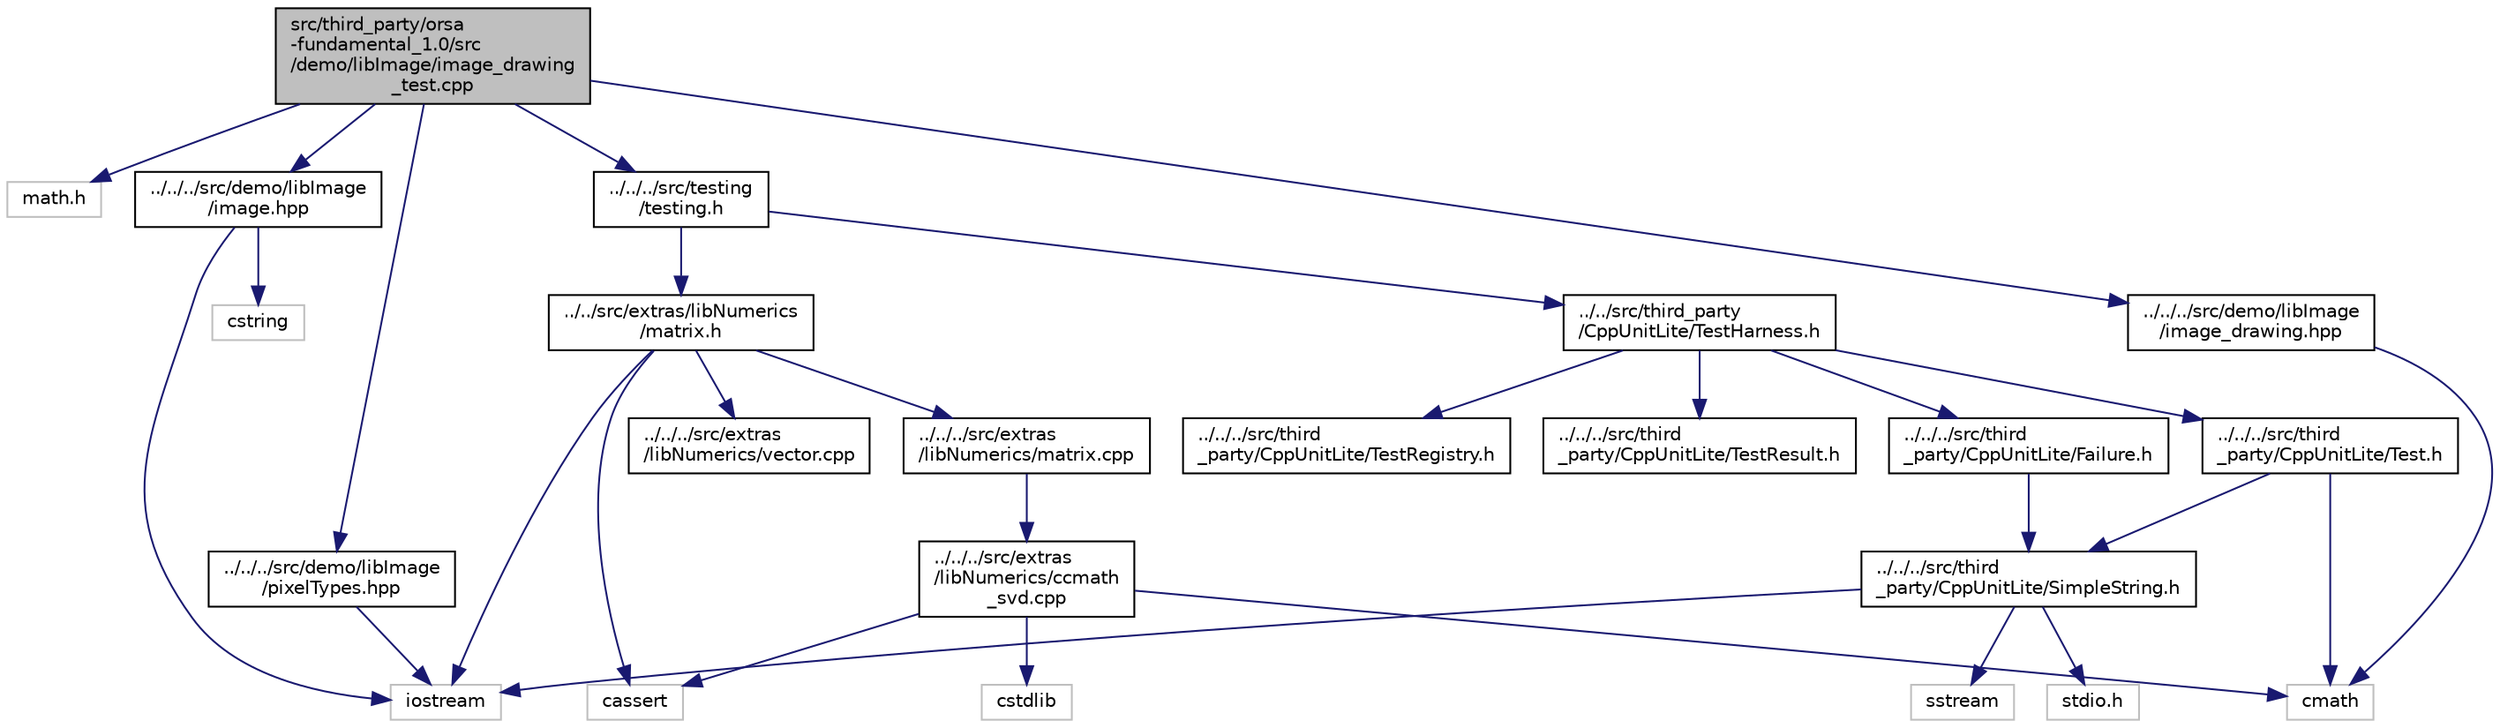 digraph "src/third_party/orsa-fundamental_1.0/src/demo/libImage/image_drawing_test.cpp"
{
  edge [fontname="Helvetica",fontsize="10",labelfontname="Helvetica",labelfontsize="10"];
  node [fontname="Helvetica",fontsize="10",shape=record];
  Node1 [label="src/third_party/orsa\l-fundamental_1.0/src\l/demo/libImage/image_drawing\l_test.cpp",height=0.2,width=0.4,color="black", fillcolor="grey75", style="filled", fontcolor="black"];
  Node1 -> Node2 [color="midnightblue",fontsize="10",style="solid",fontname="Helvetica"];
  Node2 [label="math.h",height=0.2,width=0.4,color="grey75", fillcolor="white", style="filled"];
  Node1 -> Node3 [color="midnightblue",fontsize="10",style="solid",fontname="Helvetica"];
  Node3 [label="../../../src/demo/libImage\l/image.hpp",height=0.2,width=0.4,color="black", fillcolor="white", style="filled",URL="$image_8hpp.html"];
  Node3 -> Node4 [color="midnightblue",fontsize="10",style="solid",fontname="Helvetica"];
  Node4 [label="iostream",height=0.2,width=0.4,color="grey75", fillcolor="white", style="filled"];
  Node3 -> Node5 [color="midnightblue",fontsize="10",style="solid",fontname="Helvetica"];
  Node5 [label="cstring",height=0.2,width=0.4,color="grey75", fillcolor="white", style="filled"];
  Node1 -> Node6 [color="midnightblue",fontsize="10",style="solid",fontname="Helvetica"];
  Node6 [label="../../../src/demo/libImage\l/pixelTypes.hpp",height=0.2,width=0.4,color="black", fillcolor="white", style="filled",URL="$pixelTypes_8hpp.html"];
  Node6 -> Node4 [color="midnightblue",fontsize="10",style="solid",fontname="Helvetica"];
  Node1 -> Node7 [color="midnightblue",fontsize="10",style="solid",fontname="Helvetica"];
  Node7 [label="../../../src/demo/libImage\l/image_drawing.hpp",height=0.2,width=0.4,color="black", fillcolor="white", style="filled",URL="$image__drawing_8hpp.html"];
  Node7 -> Node8 [color="midnightblue",fontsize="10",style="solid",fontname="Helvetica"];
  Node8 [label="cmath",height=0.2,width=0.4,color="grey75", fillcolor="white", style="filled"];
  Node1 -> Node9 [color="midnightblue",fontsize="10",style="solid",fontname="Helvetica"];
  Node9 [label="../../../src/testing\l/testing.h",height=0.2,width=0.4,color="black", fillcolor="white", style="filled",URL="$testing_8h.html"];
  Node9 -> Node10 [color="midnightblue",fontsize="10",style="solid",fontname="Helvetica"];
  Node10 [label="../../src/extras/libNumerics\l/matrix.h",height=0.2,width=0.4,color="black", fillcolor="white", style="filled",URL="$extras_2libNumerics_2matrix_8h.html"];
  Node10 -> Node4 [color="midnightblue",fontsize="10",style="solid",fontname="Helvetica"];
  Node10 -> Node11 [color="midnightblue",fontsize="10",style="solid",fontname="Helvetica"];
  Node11 [label="cassert",height=0.2,width=0.4,color="grey75", fillcolor="white", style="filled"];
  Node10 -> Node12 [color="midnightblue",fontsize="10",style="solid",fontname="Helvetica"];
  Node12 [label="../../../src/extras\l/libNumerics/matrix.cpp",height=0.2,width=0.4,color="black", fillcolor="white", style="filled",URL="$extras_2libNumerics_2matrix_8cpp.html"];
  Node12 -> Node13 [color="midnightblue",fontsize="10",style="solid",fontname="Helvetica"];
  Node13 [label="../../../src/extras\l/libNumerics/ccmath\l_svd.cpp",height=0.2,width=0.4,color="black", fillcolor="white", style="filled",URL="$extras_2libNumerics_2ccmath__svd_8cpp.html"];
  Node13 -> Node8 [color="midnightblue",fontsize="10",style="solid",fontname="Helvetica"];
  Node13 -> Node14 [color="midnightblue",fontsize="10",style="solid",fontname="Helvetica"];
  Node14 [label="cstdlib",height=0.2,width=0.4,color="grey75", fillcolor="white", style="filled"];
  Node13 -> Node11 [color="midnightblue",fontsize="10",style="solid",fontname="Helvetica"];
  Node10 -> Node15 [color="midnightblue",fontsize="10",style="solid",fontname="Helvetica"];
  Node15 [label="../../../src/extras\l/libNumerics/vector.cpp",height=0.2,width=0.4,color="black", fillcolor="white", style="filled",URL="$extras_2libNumerics_2vector_8cpp.html"];
  Node9 -> Node16 [color="midnightblue",fontsize="10",style="solid",fontname="Helvetica"];
  Node16 [label="../../src/third_party\l/CppUnitLite/TestHarness.h",height=0.2,width=0.4,color="black", fillcolor="white", style="filled",URL="$TestHarness_8h.html"];
  Node16 -> Node17 [color="midnightblue",fontsize="10",style="solid",fontname="Helvetica"];
  Node17 [label="../../../src/third\l_party/CppUnitLite/Failure.h",height=0.2,width=0.4,color="black", fillcolor="white", style="filled",URL="$Failure_8h.html"];
  Node17 -> Node18 [color="midnightblue",fontsize="10",style="solid",fontname="Helvetica"];
  Node18 [label="../../../src/third\l_party/CppUnitLite/SimpleString.h",height=0.2,width=0.4,color="black", fillcolor="white", style="filled",URL="$SimpleString_8h.html"];
  Node18 -> Node4 [color="midnightblue",fontsize="10",style="solid",fontname="Helvetica"];
  Node18 -> Node19 [color="midnightblue",fontsize="10",style="solid",fontname="Helvetica"];
  Node19 [label="sstream",height=0.2,width=0.4,color="grey75", fillcolor="white", style="filled"];
  Node18 -> Node20 [color="midnightblue",fontsize="10",style="solid",fontname="Helvetica"];
  Node20 [label="stdio.h",height=0.2,width=0.4,color="grey75", fillcolor="white", style="filled"];
  Node16 -> Node21 [color="midnightblue",fontsize="10",style="solid",fontname="Helvetica"];
  Node21 [label="../../../src/third\l_party/CppUnitLite/Test.h",height=0.2,width=0.4,color="black", fillcolor="white", style="filled",URL="$Test_8h.html"];
  Node21 -> Node8 [color="midnightblue",fontsize="10",style="solid",fontname="Helvetica"];
  Node21 -> Node18 [color="midnightblue",fontsize="10",style="solid",fontname="Helvetica"];
  Node16 -> Node22 [color="midnightblue",fontsize="10",style="solid",fontname="Helvetica"];
  Node22 [label="../../../src/third\l_party/CppUnitLite/TestRegistry.h",height=0.2,width=0.4,color="black", fillcolor="white", style="filled",URL="$TestRegistry_8h.html"];
  Node16 -> Node23 [color="midnightblue",fontsize="10",style="solid",fontname="Helvetica"];
  Node23 [label="../../../src/third\l_party/CppUnitLite/TestResult.h",height=0.2,width=0.4,color="black", fillcolor="white", style="filled",URL="$TestResult_8h.html"];
}
